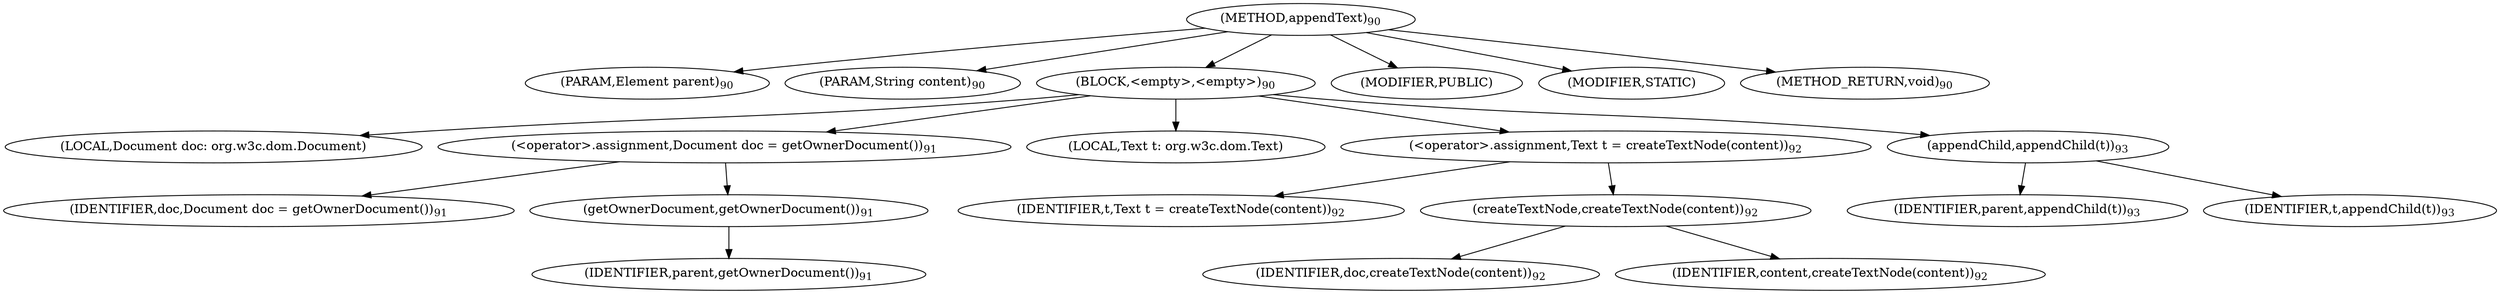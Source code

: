 digraph "appendText" {  
"50" [label = <(METHOD,appendText)<SUB>90</SUB>> ]
"51" [label = <(PARAM,Element parent)<SUB>90</SUB>> ]
"52" [label = <(PARAM,String content)<SUB>90</SUB>> ]
"53" [label = <(BLOCK,&lt;empty&gt;,&lt;empty&gt;)<SUB>90</SUB>> ]
"54" [label = <(LOCAL,Document doc: org.w3c.dom.Document)> ]
"55" [label = <(&lt;operator&gt;.assignment,Document doc = getOwnerDocument())<SUB>91</SUB>> ]
"56" [label = <(IDENTIFIER,doc,Document doc = getOwnerDocument())<SUB>91</SUB>> ]
"57" [label = <(getOwnerDocument,getOwnerDocument())<SUB>91</SUB>> ]
"58" [label = <(IDENTIFIER,parent,getOwnerDocument())<SUB>91</SUB>> ]
"59" [label = <(LOCAL,Text t: org.w3c.dom.Text)> ]
"60" [label = <(&lt;operator&gt;.assignment,Text t = createTextNode(content))<SUB>92</SUB>> ]
"61" [label = <(IDENTIFIER,t,Text t = createTextNode(content))<SUB>92</SUB>> ]
"62" [label = <(createTextNode,createTextNode(content))<SUB>92</SUB>> ]
"63" [label = <(IDENTIFIER,doc,createTextNode(content))<SUB>92</SUB>> ]
"64" [label = <(IDENTIFIER,content,createTextNode(content))<SUB>92</SUB>> ]
"65" [label = <(appendChild,appendChild(t))<SUB>93</SUB>> ]
"66" [label = <(IDENTIFIER,parent,appendChild(t))<SUB>93</SUB>> ]
"67" [label = <(IDENTIFIER,t,appendChild(t))<SUB>93</SUB>> ]
"68" [label = <(MODIFIER,PUBLIC)> ]
"69" [label = <(MODIFIER,STATIC)> ]
"70" [label = <(METHOD_RETURN,void)<SUB>90</SUB>> ]
  "50" -> "51" 
  "50" -> "52" 
  "50" -> "53" 
  "50" -> "68" 
  "50" -> "69" 
  "50" -> "70" 
  "53" -> "54" 
  "53" -> "55" 
  "53" -> "59" 
  "53" -> "60" 
  "53" -> "65" 
  "55" -> "56" 
  "55" -> "57" 
  "57" -> "58" 
  "60" -> "61" 
  "60" -> "62" 
  "62" -> "63" 
  "62" -> "64" 
  "65" -> "66" 
  "65" -> "67" 
}
